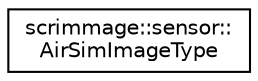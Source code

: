 digraph "Graphical Class Hierarchy"
{
 // LATEX_PDF_SIZE
  edge [fontname="Helvetica",fontsize="10",labelfontname="Helvetica",labelfontsize="10"];
  node [fontname="Helvetica",fontsize="10",shape=record];
  rankdir="LR";
  Node0 [label="scrimmage::sensor::\lAirSimImageType",height=0.2,width=0.4,color="black", fillcolor="white", style="filled",URL="$classscrimmage_1_1sensor_1_1AirSimImageType.html",tooltip=" "];
}
